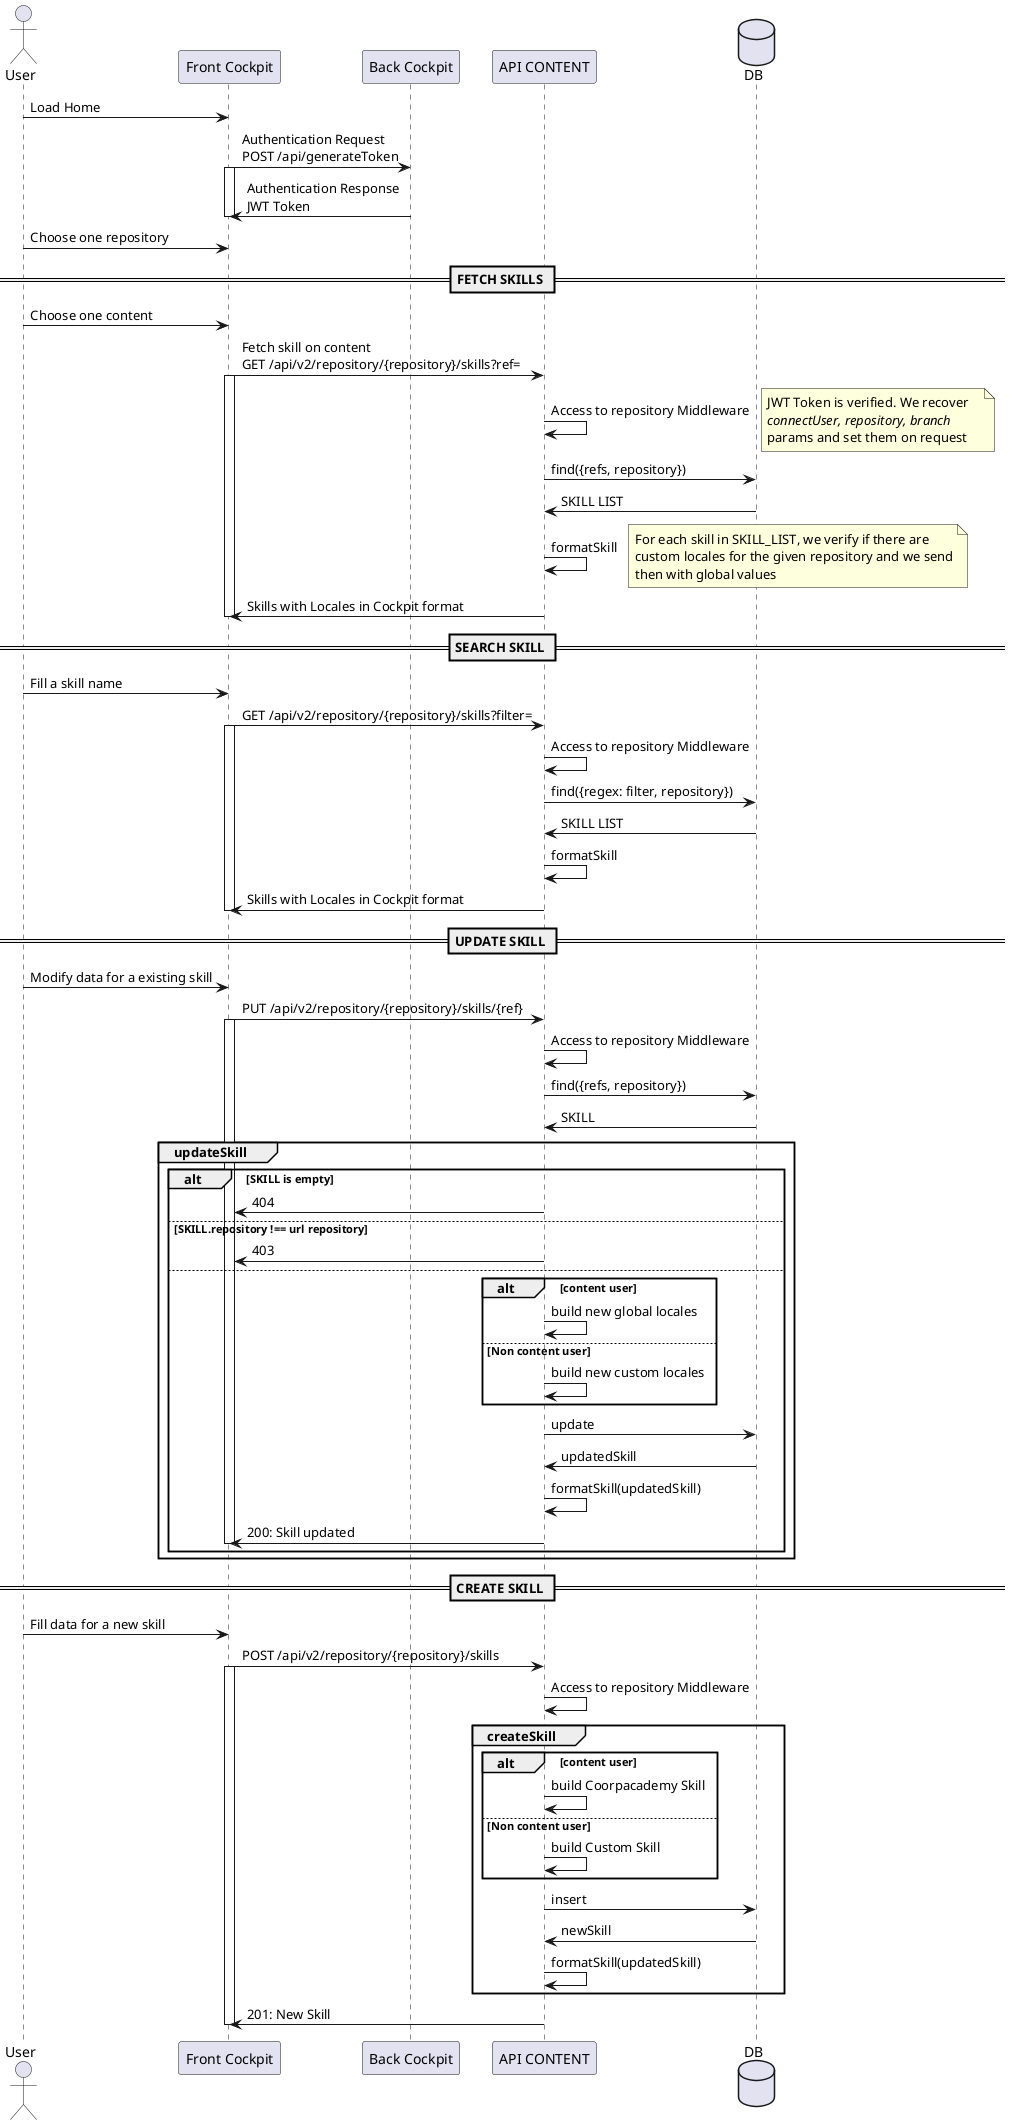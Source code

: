 @startuml

actor User
participant "Front Cockpit" as CF
participant "Back Cockpit" as CB
participant "API CONTENT" as API
database "DB" as DB

User -> CF: Load Home
CF -> CB: Authentication Request\nPOST /api/generateToken
activate CF
CB -> CF: Authentication Response\nJWT Token
deactivate CF

User -> CF: Choose one repository

== FETCH SKILLS ==

User -> CF: Choose one content
    CF -> API: Fetch skill on content\nGET /api/v2/repository/{repository}/skills?ref=
    activate CF

        API -> API: Access to repository Middleware
        note right
          JWT Token is verified. We recover  
          //connectUser, repository, branch//
          params and set them on request
        end note

        API -> DB: find({refs, repository})
        DB -> API: SKILL LIST

        API -> API: formatSkill
        note right
          For each skill in SKILL_LIST, we verify if there are
          custom locales for the given repository and we send
          then with global values
        end note

    API -> CF: Skills with Locales in Cockpit format
    deactivate CF

== SEARCH SKILL ==

User -> CF: Fill a skill name
    CF -> API: GET /api/v2/repository/{repository}/skills?filter=
        activate CF
        API -> API: Access to repository Middleware
        API -> DB: find({regex: filter, repository})
        DB -> API: SKILL LIST
        API -> API: formatSkill

    API -> CF: Skills with Locales in Cockpit format
    deactivate CF

== UPDATE SKILL ==

User -> CF: Modify data for a existing skill
    CF -> API: PUT /api/v2/repository/{repository}/skills/{ref}
        activate CF

        API -> API: Access to repository Middleware
        API -> DB: find({refs, repository})
        DB -> API: SKILL

        group updateSkill
            alt SKILL is empty
                API -> CF: 404
            else SKILL.repository !== url repository
                API -> CF: 403
            else
                alt content user
                    API -> API: build new global locales
                else Non content user
                     API -> API: build new custom locales
                end
                API -> DB: update
                DB -> API: updatedSkill
                API -> API: formatSkill(updatedSkill)
                API -> CF: 200: Skill updated
                deactivate CF
            end
        end

== CREATE SKILL ==

User -> CF: Fill data for a new skill
    CF -> API: POST /api/v2/repository/{repository}/skills
        activate CF
        API -> API: Access to repository Middleware

        group createSkill
            alt content user
                API -> API: build Coorpacademy Skill
            else Non content user
                API -> API: build Custom Skill
            end
            API -> DB: insert
            DB -> API: newSkill
            API -> API: formatSkill(updatedSkill)

        end
    API -> CF: 201: New Skill
    deactivate CF

@enduml